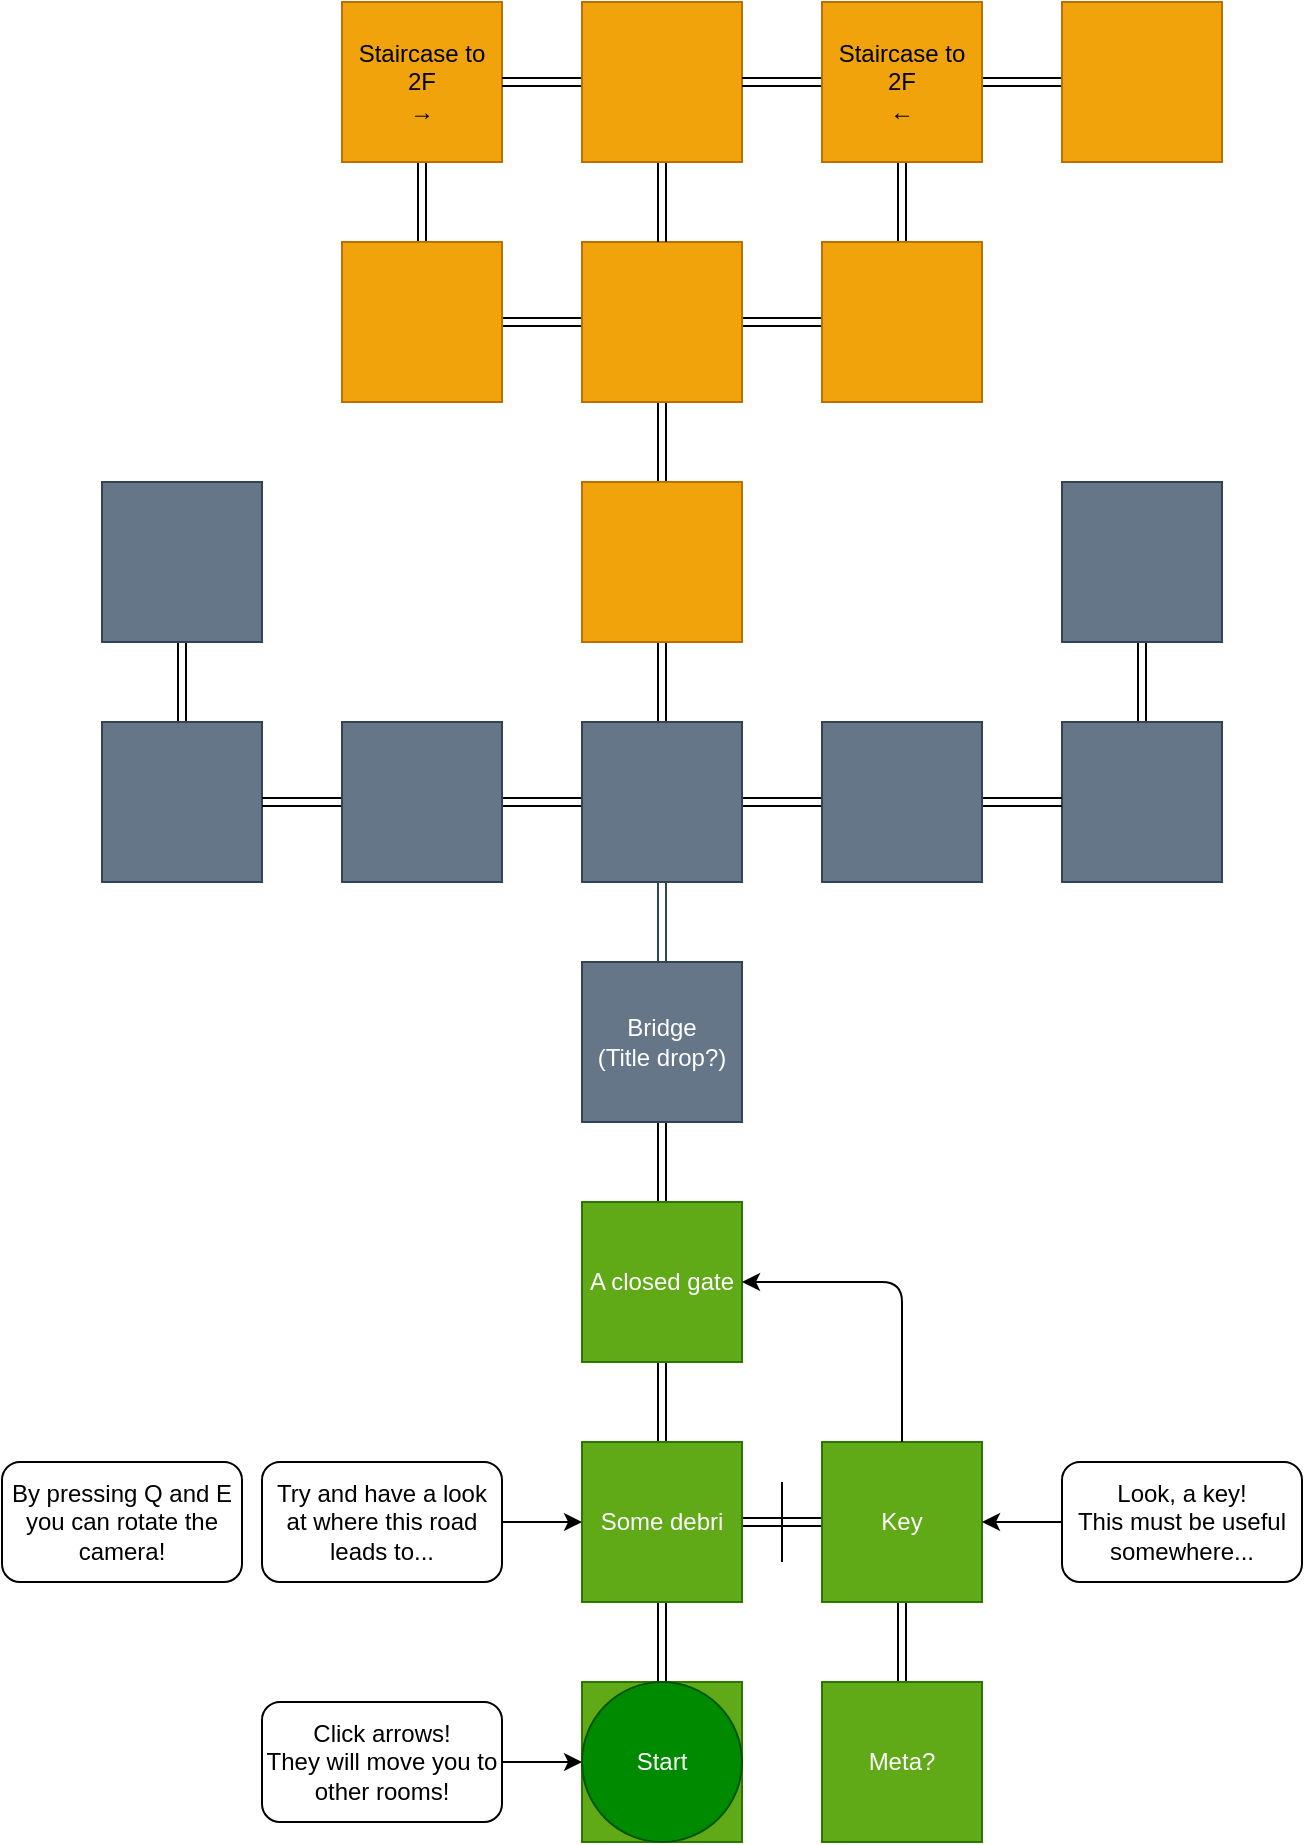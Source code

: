 <mxfile version="27.1.6">
  <diagram name="Page-1" id="3PPPlaNQ-2fKWnhaxl2s">
    <mxGraphModel dx="998" dy="616" grid="1" gridSize="10" guides="1" tooltips="1" connect="1" arrows="1" fold="1" page="1" pageScale="1" pageWidth="850" pageHeight="1100" math="0" shadow="0">
      <root>
        <mxCell id="0" />
        <mxCell id="1" parent="0" />
        <mxCell id="jgCzXMVtjwk1o45xCtkD-1" value="" style="whiteSpace=wrap;html=1;aspect=fixed;rounded=0;fillColor=#60a917;fontColor=#ffffff;strokeColor=#2D7600;" vertex="1" parent="1">
          <mxGeometry x="400" y="960" width="80" height="80" as="geometry" />
        </mxCell>
        <mxCell id="jgCzXMVtjwk1o45xCtkD-12" style="edgeStyle=none;shape=link;orthogonalLoop=1;jettySize=auto;html=1;exitX=1;exitY=0.5;exitDx=0;exitDy=0;entryX=0;entryY=0.5;entryDx=0;entryDy=0;" edge="1" parent="1" source="jgCzXMVtjwk1o45xCtkD-2" target="jgCzXMVtjwk1o45xCtkD-3">
          <mxGeometry relative="1" as="geometry" />
        </mxCell>
        <mxCell id="jgCzXMVtjwk1o45xCtkD-13" style="edgeStyle=none;shape=link;orthogonalLoop=1;jettySize=auto;html=1;exitX=0.5;exitY=0;exitDx=0;exitDy=0;entryX=0.5;entryY=1;entryDx=0;entryDy=0;" edge="1" parent="1" source="jgCzXMVtjwk1o45xCtkD-2" target="jgCzXMVtjwk1o45xCtkD-5">
          <mxGeometry relative="1" as="geometry" />
        </mxCell>
        <mxCell id="jgCzXMVtjwk1o45xCtkD-14" style="edgeStyle=none;shape=link;orthogonalLoop=1;jettySize=auto;html=1;exitX=0.5;exitY=1;exitDx=0;exitDy=0;entryX=0.5;entryY=0;entryDx=0;entryDy=0;" edge="1" parent="1" source="jgCzXMVtjwk1o45xCtkD-2" target="jgCzXMVtjwk1o45xCtkD-6">
          <mxGeometry relative="1" as="geometry" />
        </mxCell>
        <mxCell id="jgCzXMVtjwk1o45xCtkD-2" value="Some debri" style="whiteSpace=wrap;html=1;aspect=fixed;rounded=0;fillColor=#60a917;fontColor=#ffffff;strokeColor=#2D7600;" vertex="1" parent="1">
          <mxGeometry x="400" y="840" width="80" height="80" as="geometry" />
        </mxCell>
        <mxCell id="jgCzXMVtjwk1o45xCtkD-15" style="edgeStyle=none;shape=link;orthogonalLoop=1;jettySize=auto;html=1;exitX=0.5;exitY=1;exitDx=0;exitDy=0;entryX=0.5;entryY=0;entryDx=0;entryDy=0;" edge="1" parent="1" source="jgCzXMVtjwk1o45xCtkD-3" target="jgCzXMVtjwk1o45xCtkD-4">
          <mxGeometry relative="1" as="geometry" />
        </mxCell>
        <mxCell id="jgCzXMVtjwk1o45xCtkD-3" value="Key" style="whiteSpace=wrap;html=1;aspect=fixed;rounded=0;fillColor=#60a917;fontColor=#ffffff;strokeColor=#2D7600;" vertex="1" parent="1">
          <mxGeometry x="520" y="840" width="80" height="80" as="geometry" />
        </mxCell>
        <mxCell id="jgCzXMVtjwk1o45xCtkD-4" value="Meta?" style="whiteSpace=wrap;html=1;aspect=fixed;rounded=0;fillColor=#60a917;fontColor=#ffffff;strokeColor=#2D7600;" vertex="1" parent="1">
          <mxGeometry x="520" y="960" width="80" height="80" as="geometry" />
        </mxCell>
        <mxCell id="jgCzXMVtjwk1o45xCtkD-33" style="edgeStyle=none;shape=link;orthogonalLoop=1;jettySize=auto;html=1;exitX=0.5;exitY=0;exitDx=0;exitDy=0;" edge="1" parent="1" source="jgCzXMVtjwk1o45xCtkD-5" target="jgCzXMVtjwk1o45xCtkD-27">
          <mxGeometry relative="1" as="geometry" />
        </mxCell>
        <mxCell id="jgCzXMVtjwk1o45xCtkD-5" value="A closed gate" style="whiteSpace=wrap;html=1;aspect=fixed;rounded=0;fillColor=#60a917;fontColor=#ffffff;strokeColor=#2D7600;" vertex="1" parent="1">
          <mxGeometry x="400" y="720" width="80" height="80" as="geometry" />
        </mxCell>
        <mxCell id="jgCzXMVtjwk1o45xCtkD-6" value="Start" style="ellipse;whiteSpace=wrap;html=1;aspect=fixed;rounded=0;fillColor=#008a00;fontColor=#ffffff;strokeColor=#005700;" vertex="1" parent="1">
          <mxGeometry x="400" y="960" width="80" height="80" as="geometry" />
        </mxCell>
        <mxCell id="jgCzXMVtjwk1o45xCtkD-17" value="" style="endArrow=classic;html=1;exitX=0.5;exitY=0;exitDx=0;exitDy=0;entryX=1;entryY=0.5;entryDx=0;entryDy=0;" edge="1" parent="1" source="jgCzXMVtjwk1o45xCtkD-3" target="jgCzXMVtjwk1o45xCtkD-5">
          <mxGeometry width="50" height="50" relative="1" as="geometry">
            <mxPoint x="460" y="750" as="sourcePoint" />
            <mxPoint x="510" y="700" as="targetPoint" />
            <Array as="points">
              <mxPoint x="560" y="760" />
            </Array>
          </mxGeometry>
        </mxCell>
        <mxCell id="jgCzXMVtjwk1o45xCtkD-23" style="edgeStyle=none;orthogonalLoop=1;jettySize=auto;html=1;exitX=1;exitY=0.5;exitDx=0;exitDy=0;entryX=0;entryY=0.5;entryDx=0;entryDy=0;" edge="1" parent="1" source="jgCzXMVtjwk1o45xCtkD-18" target="jgCzXMVtjwk1o45xCtkD-6">
          <mxGeometry relative="1" as="geometry" />
        </mxCell>
        <mxCell id="jgCzXMVtjwk1o45xCtkD-18" value="Click arrows!&lt;div&gt;They will move you to other rooms!&lt;/div&gt;" style="rounded=1;whiteSpace=wrap;html=1;" vertex="1" parent="1">
          <mxGeometry x="240" y="970" width="120" height="60" as="geometry" />
        </mxCell>
        <mxCell id="jgCzXMVtjwk1o45xCtkD-19" value="By pressing Q and E&lt;div&gt;you can rotate the camera!&lt;/div&gt;" style="rounded=1;whiteSpace=wrap;html=1;" vertex="1" parent="1">
          <mxGeometry x="110" y="850" width="120" height="60" as="geometry" />
        </mxCell>
        <mxCell id="jgCzXMVtjwk1o45xCtkD-22" style="edgeStyle=none;orthogonalLoop=1;jettySize=auto;html=1;exitX=1;exitY=0.5;exitDx=0;exitDy=0;entryX=0;entryY=0.5;entryDx=0;entryDy=0;" edge="1" parent="1" source="jgCzXMVtjwk1o45xCtkD-20" target="jgCzXMVtjwk1o45xCtkD-2">
          <mxGeometry relative="1" as="geometry" />
        </mxCell>
        <mxCell id="jgCzXMVtjwk1o45xCtkD-20" value="Try and have a look at where this road leads to..." style="rounded=1;whiteSpace=wrap;html=1;" vertex="1" parent="1">
          <mxGeometry x="240" y="850" width="120" height="60" as="geometry" />
        </mxCell>
        <mxCell id="jgCzXMVtjwk1o45xCtkD-24" value="" style="endArrow=none;html=1;" edge="1" parent="1">
          <mxGeometry width="50" height="50" relative="1" as="geometry">
            <mxPoint x="500" y="860" as="sourcePoint" />
            <mxPoint x="500" y="900" as="targetPoint" />
          </mxGeometry>
        </mxCell>
        <mxCell id="jgCzXMVtjwk1o45xCtkD-26" style="edgeStyle=none;orthogonalLoop=1;jettySize=auto;html=1;exitX=0;exitY=0.5;exitDx=0;exitDy=0;entryX=1;entryY=0.5;entryDx=0;entryDy=0;" edge="1" parent="1" source="jgCzXMVtjwk1o45xCtkD-25" target="jgCzXMVtjwk1o45xCtkD-3">
          <mxGeometry relative="1" as="geometry" />
        </mxCell>
        <mxCell id="jgCzXMVtjwk1o45xCtkD-25" value="Look, a key!&lt;div&gt;This must be useful somewhere...&lt;/div&gt;" style="rounded=1;whiteSpace=wrap;html=1;" vertex="1" parent="1">
          <mxGeometry x="640" y="850" width="120" height="60" as="geometry" />
        </mxCell>
        <mxCell id="jgCzXMVtjwk1o45xCtkD-34" style="edgeStyle=none;shape=link;orthogonalLoop=1;jettySize=auto;html=1;exitX=0.5;exitY=0;exitDx=0;exitDy=0;entryX=0.5;entryY=1;entryDx=0;entryDy=0;fillColor=#647687;strokeColor=#314354;" edge="1" parent="1" source="jgCzXMVtjwk1o45xCtkD-27" target="jgCzXMVtjwk1o45xCtkD-32">
          <mxGeometry relative="1" as="geometry" />
        </mxCell>
        <mxCell id="jgCzXMVtjwk1o45xCtkD-27" value="Bridge&lt;div&gt;(Title drop?)&lt;/div&gt;" style="whiteSpace=wrap;html=1;aspect=fixed;fillColor=#647687;fontColor=#ffffff;strokeColor=#314354;" vertex="1" parent="1">
          <mxGeometry x="400" y="600" width="80" height="80" as="geometry" />
        </mxCell>
        <mxCell id="jgCzXMVtjwk1o45xCtkD-38" style="edgeStyle=none;shape=link;orthogonalLoop=1;jettySize=auto;html=1;exitX=0.5;exitY=0;exitDx=0;exitDy=0;entryX=0.5;entryY=1;entryDx=0;entryDy=0;" edge="1" parent="1" source="jgCzXMVtjwk1o45xCtkD-28" target="jgCzXMVtjwk1o45xCtkD-30">
          <mxGeometry relative="1" as="geometry" />
        </mxCell>
        <mxCell id="jgCzXMVtjwk1o45xCtkD-28" value="" style="whiteSpace=wrap;html=1;aspect=fixed;fillColor=#647687;fontColor=#ffffff;strokeColor=#314354;" vertex="1" parent="1">
          <mxGeometry x="640" y="480" width="80" height="80" as="geometry" />
        </mxCell>
        <mxCell id="jgCzXMVtjwk1o45xCtkD-37" style="edgeStyle=none;shape=link;orthogonalLoop=1;jettySize=auto;html=1;exitX=0.5;exitY=0;exitDx=0;exitDy=0;" edge="1" parent="1" source="jgCzXMVtjwk1o45xCtkD-29" target="jgCzXMVtjwk1o45xCtkD-31">
          <mxGeometry relative="1" as="geometry">
            <Array as="points">
              <mxPoint x="200" y="460" />
            </Array>
          </mxGeometry>
        </mxCell>
        <mxCell id="jgCzXMVtjwk1o45xCtkD-29" value="" style="whiteSpace=wrap;html=1;aspect=fixed;fillColor=#647687;fontColor=#ffffff;strokeColor=#314354;" vertex="1" parent="1">
          <mxGeometry x="160" y="480" width="80" height="80" as="geometry" />
        </mxCell>
        <mxCell id="jgCzXMVtjwk1o45xCtkD-30" value="" style="whiteSpace=wrap;html=1;aspect=fixed;fillColor=#647687;fontColor=#ffffff;strokeColor=#314354;" vertex="1" parent="1">
          <mxGeometry x="640" y="360" width="80" height="80" as="geometry" />
        </mxCell>
        <mxCell id="jgCzXMVtjwk1o45xCtkD-31" value="" style="whiteSpace=wrap;html=1;aspect=fixed;fillColor=#647687;fontColor=#ffffff;strokeColor=#314354;" vertex="1" parent="1">
          <mxGeometry x="160" y="360" width="80" height="80" as="geometry" />
        </mxCell>
        <mxCell id="jgCzXMVtjwk1o45xCtkD-41" style="edgeStyle=none;shape=link;orthogonalLoop=1;jettySize=auto;html=1;exitX=1;exitY=0.5;exitDx=0;exitDy=0;entryX=0;entryY=0.5;entryDx=0;entryDy=0;width=-4;" edge="1" parent="1" source="jgCzXMVtjwk1o45xCtkD-32" target="jgCzXMVtjwk1o45xCtkD-39">
          <mxGeometry relative="1" as="geometry" />
        </mxCell>
        <mxCell id="jgCzXMVtjwk1o45xCtkD-43" style="edgeStyle=none;shape=link;orthogonalLoop=1;jettySize=auto;html=1;exitX=0;exitY=0.5;exitDx=0;exitDy=0;" edge="1" parent="1" source="jgCzXMVtjwk1o45xCtkD-32" target="jgCzXMVtjwk1o45xCtkD-40">
          <mxGeometry relative="1" as="geometry" />
        </mxCell>
        <mxCell id="jgCzXMVtjwk1o45xCtkD-59" style="edgeStyle=none;shape=link;orthogonalLoop=1;jettySize=auto;html=1;exitX=0.5;exitY=0;exitDx=0;exitDy=0;" edge="1" parent="1" source="jgCzXMVtjwk1o45xCtkD-32" target="jgCzXMVtjwk1o45xCtkD-44">
          <mxGeometry relative="1" as="geometry" />
        </mxCell>
        <mxCell id="jgCzXMVtjwk1o45xCtkD-32" value="" style="whiteSpace=wrap;html=1;aspect=fixed;fillColor=#647687;fontColor=#ffffff;strokeColor=#314354;" vertex="1" parent="1">
          <mxGeometry x="400" y="480" width="80" height="80" as="geometry" />
        </mxCell>
        <mxCell id="jgCzXMVtjwk1o45xCtkD-42" style="edgeStyle=none;shape=link;orthogonalLoop=1;jettySize=auto;html=1;exitX=1;exitY=0.5;exitDx=0;exitDy=0;entryX=0;entryY=0.5;entryDx=0;entryDy=0;" edge="1" parent="1" source="jgCzXMVtjwk1o45xCtkD-39" target="jgCzXMVtjwk1o45xCtkD-28">
          <mxGeometry relative="1" as="geometry" />
        </mxCell>
        <mxCell id="jgCzXMVtjwk1o45xCtkD-39" value="" style="whiteSpace=wrap;html=1;aspect=fixed;fillColor=#647687;fontColor=#ffffff;strokeColor=#314354;" vertex="1" parent="1">
          <mxGeometry x="520" y="480" width="80" height="80" as="geometry" />
        </mxCell>
        <mxCell id="jgCzXMVtjwk1o45xCtkD-61" style="edgeStyle=none;shape=link;orthogonalLoop=1;jettySize=auto;html=1;exitX=0;exitY=0.5;exitDx=0;exitDy=0;" edge="1" parent="1" source="jgCzXMVtjwk1o45xCtkD-40" target="jgCzXMVtjwk1o45xCtkD-29">
          <mxGeometry relative="1" as="geometry" />
        </mxCell>
        <mxCell id="jgCzXMVtjwk1o45xCtkD-40" value="" style="whiteSpace=wrap;html=1;aspect=fixed;fillColor=#647687;fontColor=#ffffff;strokeColor=#314354;" vertex="1" parent="1">
          <mxGeometry x="280" y="480" width="80" height="80" as="geometry" />
        </mxCell>
        <mxCell id="jgCzXMVtjwk1o45xCtkD-60" style="edgeStyle=none;shape=link;orthogonalLoop=1;jettySize=auto;html=1;exitX=0.5;exitY=0;exitDx=0;exitDy=0;" edge="1" parent="1" source="jgCzXMVtjwk1o45xCtkD-44" target="jgCzXMVtjwk1o45xCtkD-45">
          <mxGeometry relative="1" as="geometry" />
        </mxCell>
        <mxCell id="jgCzXMVtjwk1o45xCtkD-44" value="" style="whiteSpace=wrap;html=1;aspect=fixed;fillColor=#f0a30a;fontColor=#000000;strokeColor=#BD7000;" vertex="1" parent="1">
          <mxGeometry x="400" y="360" width="80" height="80" as="geometry" />
        </mxCell>
        <mxCell id="jgCzXMVtjwk1o45xCtkD-51" style="edgeStyle=none;shape=link;orthogonalLoop=1;jettySize=auto;html=1;exitX=1;exitY=0.5;exitDx=0;exitDy=0;entryX=0;entryY=0.5;entryDx=0;entryDy=0;" edge="1" parent="1" source="jgCzXMVtjwk1o45xCtkD-45" target="jgCzXMVtjwk1o45xCtkD-46">
          <mxGeometry relative="1" as="geometry" />
        </mxCell>
        <mxCell id="jgCzXMVtjwk1o45xCtkD-55" style="edgeStyle=none;shape=link;orthogonalLoop=1;jettySize=auto;html=1;exitX=0;exitY=0.5;exitDx=0;exitDy=0;" edge="1" parent="1" source="jgCzXMVtjwk1o45xCtkD-45" target="jgCzXMVtjwk1o45xCtkD-47">
          <mxGeometry relative="1" as="geometry" />
        </mxCell>
        <mxCell id="jgCzXMVtjwk1o45xCtkD-45" value="" style="whiteSpace=wrap;html=1;aspect=fixed;fillColor=#f0a30a;fontColor=#000000;strokeColor=#BD7000;" vertex="1" parent="1">
          <mxGeometry x="400" y="240" width="80" height="80" as="geometry" />
        </mxCell>
        <mxCell id="jgCzXMVtjwk1o45xCtkD-52" style="edgeStyle=none;shape=link;orthogonalLoop=1;jettySize=auto;html=1;exitX=0.5;exitY=0;exitDx=0;exitDy=0;entryX=0.5;entryY=1;entryDx=0;entryDy=0;" edge="1" parent="1" source="jgCzXMVtjwk1o45xCtkD-46" target="jgCzXMVtjwk1o45xCtkD-50">
          <mxGeometry relative="1" as="geometry" />
        </mxCell>
        <mxCell id="jgCzXMVtjwk1o45xCtkD-46" value="" style="whiteSpace=wrap;html=1;aspect=fixed;fillColor=#f0a30a;fontColor=#000000;strokeColor=#BD7000;" vertex="1" parent="1">
          <mxGeometry x="520" y="240" width="80" height="80" as="geometry" />
        </mxCell>
        <mxCell id="jgCzXMVtjwk1o45xCtkD-56" style="edgeStyle=none;shape=link;orthogonalLoop=1;jettySize=auto;html=1;exitX=0.5;exitY=0;exitDx=0;exitDy=0;entryX=0.5;entryY=1;entryDx=0;entryDy=0;" edge="1" parent="1" source="jgCzXMVtjwk1o45xCtkD-47" target="jgCzXMVtjwk1o45xCtkD-48">
          <mxGeometry relative="1" as="geometry" />
        </mxCell>
        <mxCell id="jgCzXMVtjwk1o45xCtkD-47" value="" style="whiteSpace=wrap;html=1;aspect=fixed;fillColor=#f0a30a;fontColor=#000000;strokeColor=#BD7000;" vertex="1" parent="1">
          <mxGeometry x="280" y="240" width="80" height="80" as="geometry" />
        </mxCell>
        <mxCell id="jgCzXMVtjwk1o45xCtkD-48" value="Staircase to 2F&lt;div&gt;→&lt;/div&gt;" style="whiteSpace=wrap;html=1;aspect=fixed;fillColor=#f0a30a;fontColor=#000000;strokeColor=#BD7000;" vertex="1" parent="1">
          <mxGeometry x="280" y="120" width="80" height="80" as="geometry" />
        </mxCell>
        <mxCell id="jgCzXMVtjwk1o45xCtkD-54" style="edgeStyle=none;shape=link;orthogonalLoop=1;jettySize=auto;html=1;exitX=0.5;exitY=1;exitDx=0;exitDy=0;" edge="1" parent="1" source="jgCzXMVtjwk1o45xCtkD-49" target="jgCzXMVtjwk1o45xCtkD-45">
          <mxGeometry relative="1" as="geometry" />
        </mxCell>
        <mxCell id="jgCzXMVtjwk1o45xCtkD-62" style="edgeStyle=none;shape=link;orthogonalLoop=1;jettySize=auto;html=1;exitX=0;exitY=0.5;exitDx=0;exitDy=0;entryX=1;entryY=0.5;entryDx=0;entryDy=0;" edge="1" parent="1" source="jgCzXMVtjwk1o45xCtkD-49" target="jgCzXMVtjwk1o45xCtkD-48">
          <mxGeometry relative="1" as="geometry" />
        </mxCell>
        <mxCell id="jgCzXMVtjwk1o45xCtkD-49" value="" style="whiteSpace=wrap;html=1;aspect=fixed;fillColor=#f0a30a;fontColor=#000000;strokeColor=#BD7000;" vertex="1" parent="1">
          <mxGeometry x="400" y="120" width="80" height="80" as="geometry" />
        </mxCell>
        <mxCell id="jgCzXMVtjwk1o45xCtkD-53" style="edgeStyle=none;shape=link;orthogonalLoop=1;jettySize=auto;html=1;exitX=0;exitY=0.5;exitDx=0;exitDy=0;" edge="1" parent="1" source="jgCzXMVtjwk1o45xCtkD-50" target="jgCzXMVtjwk1o45xCtkD-49">
          <mxGeometry relative="1" as="geometry" />
        </mxCell>
        <mxCell id="jgCzXMVtjwk1o45xCtkD-58" style="edgeStyle=none;shape=link;orthogonalLoop=1;jettySize=auto;html=1;exitX=1;exitY=0.5;exitDx=0;exitDy=0;entryX=0;entryY=0.5;entryDx=0;entryDy=0;" edge="1" parent="1" source="jgCzXMVtjwk1o45xCtkD-50" target="jgCzXMVtjwk1o45xCtkD-57">
          <mxGeometry relative="1" as="geometry" />
        </mxCell>
        <mxCell id="jgCzXMVtjwk1o45xCtkD-50" value="Staircase to 2F&lt;div&gt;←&lt;/div&gt;" style="whiteSpace=wrap;html=1;aspect=fixed;fillColor=#f0a30a;fontColor=#000000;strokeColor=#BD7000;" vertex="1" parent="1">
          <mxGeometry x="520" y="120" width="80" height="80" as="geometry" />
        </mxCell>
        <mxCell id="jgCzXMVtjwk1o45xCtkD-57" value="" style="whiteSpace=wrap;html=1;aspect=fixed;fillColor=#f0a30a;fontColor=#000000;strokeColor=#BD7000;" vertex="1" parent="1">
          <mxGeometry x="640" y="120" width="80" height="80" as="geometry" />
        </mxCell>
      </root>
    </mxGraphModel>
  </diagram>
</mxfile>
